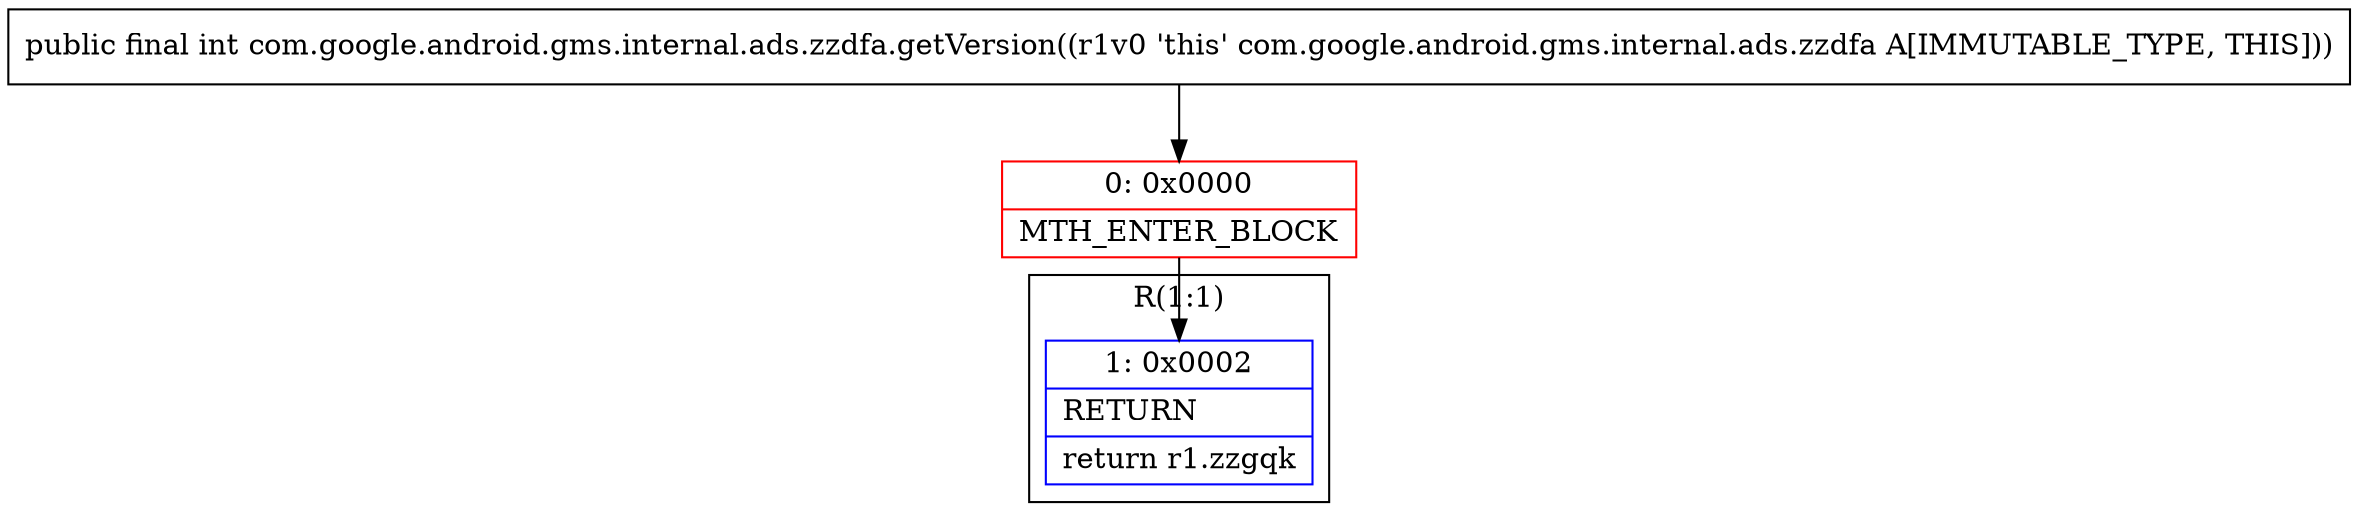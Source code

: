 digraph "CFG forcom.google.android.gms.internal.ads.zzdfa.getVersion()I" {
subgraph cluster_Region_539274517 {
label = "R(1:1)";
node [shape=record,color=blue];
Node_1 [shape=record,label="{1\:\ 0x0002|RETURN\l|return r1.zzgqk\l}"];
}
Node_0 [shape=record,color=red,label="{0\:\ 0x0000|MTH_ENTER_BLOCK\l}"];
MethodNode[shape=record,label="{public final int com.google.android.gms.internal.ads.zzdfa.getVersion((r1v0 'this' com.google.android.gms.internal.ads.zzdfa A[IMMUTABLE_TYPE, THIS])) }"];
MethodNode -> Node_0;
Node_0 -> Node_1;
}

